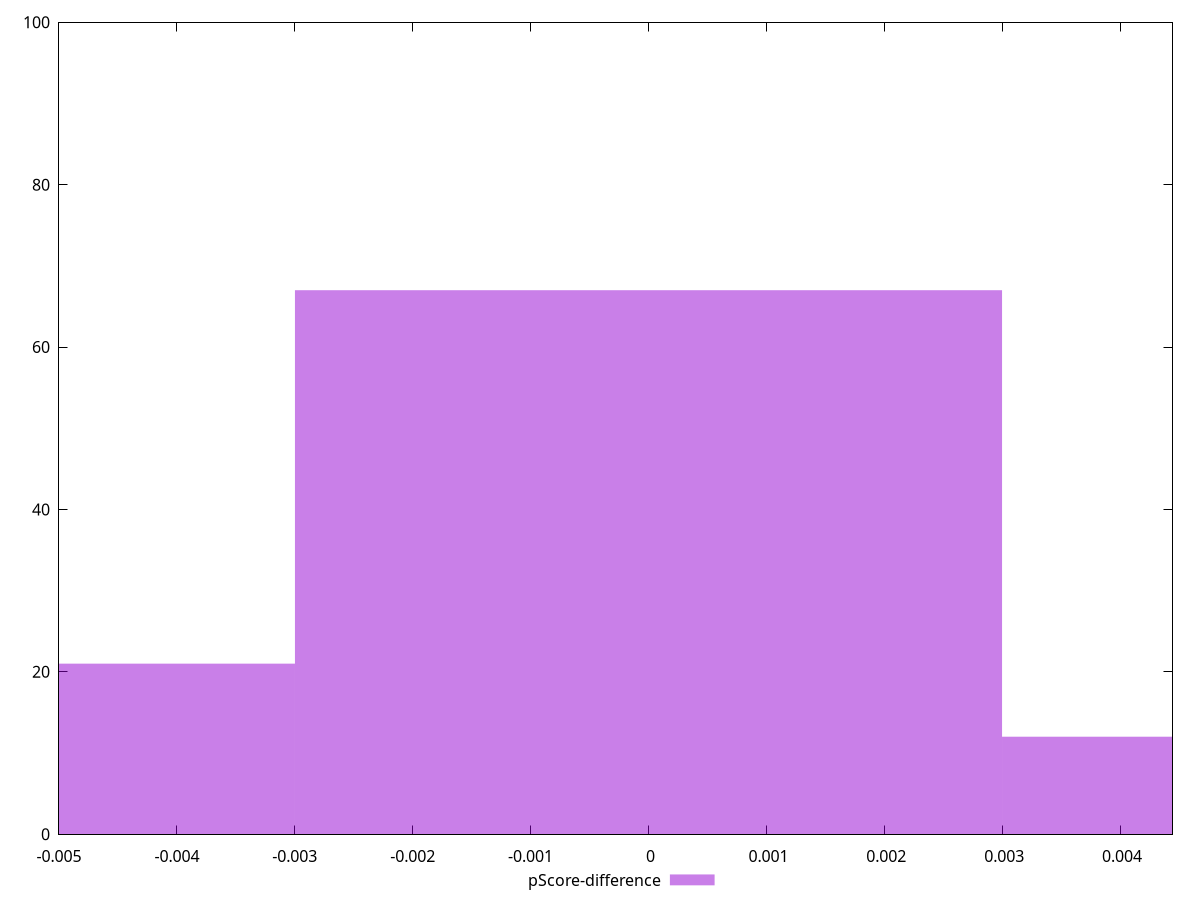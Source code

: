 reset

$pScoreDifference <<EOF
0 67
0.005997518961783947 12
-0.005997518961783947 21
EOF

set key outside below
set boxwidth 0.005997518961783947
set xrange [-0.0050000000000000044:0.004444444444444473]
set yrange [0:100]
set trange [0:100]
set style fill transparent solid 0.5 noborder
set terminal svg size 640, 490 enhanced background rgb 'white'
set output "report_00017_2021-02-10T15-08-03.406Z/render-blocking-resources/samples/pages+cached+noadtech/pScore-difference/histogram.svg"

plot $pScoreDifference title "pScore-difference" with boxes

reset
